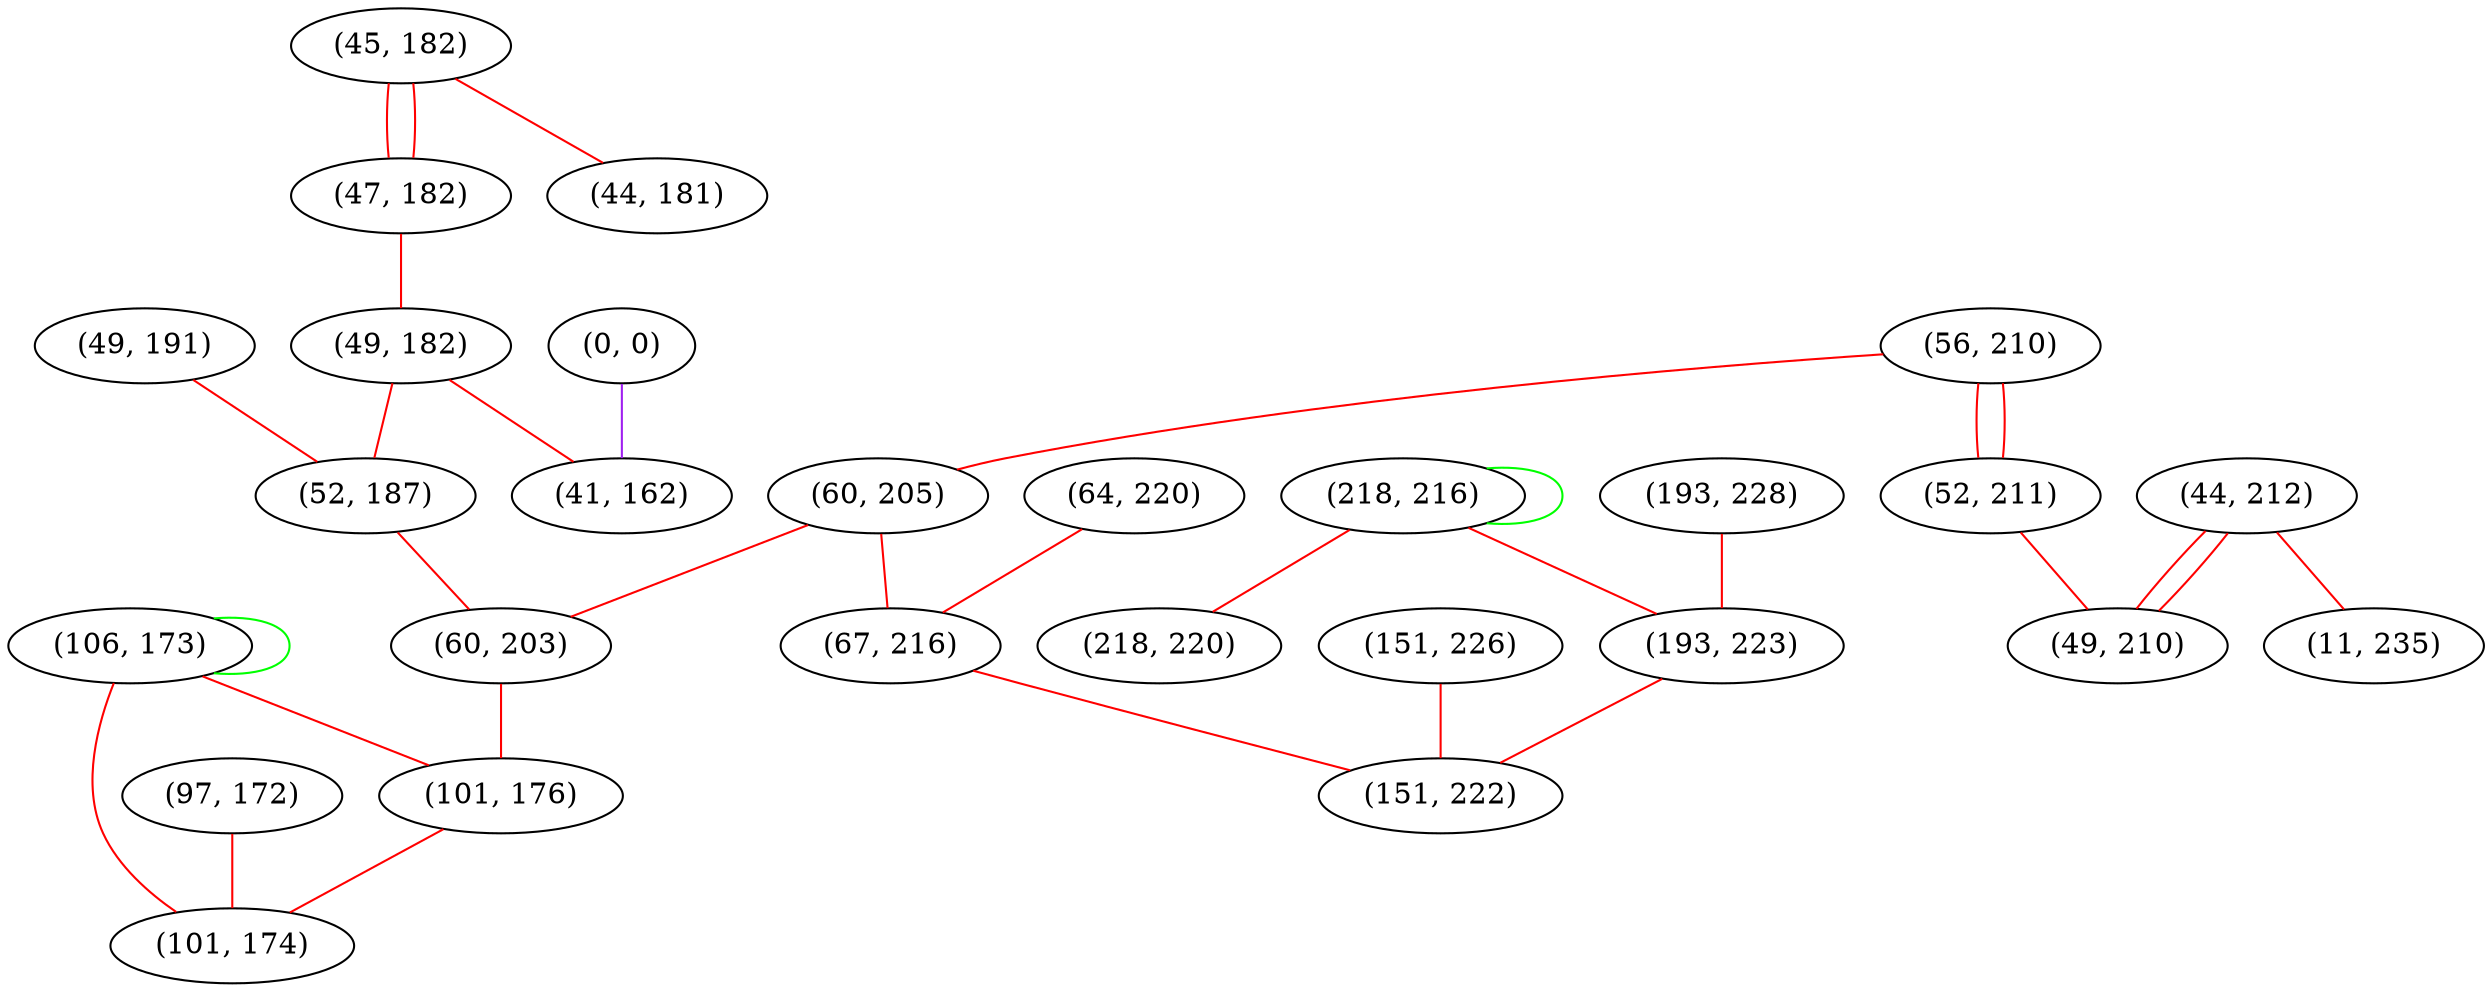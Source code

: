 graph "" {
"(45, 182)";
"(218, 216)";
"(47, 182)";
"(44, 212)";
"(56, 210)";
"(106, 173)";
"(44, 181)";
"(218, 220)";
"(151, 226)";
"(49, 191)";
"(97, 172)";
"(49, 182)";
"(60, 205)";
"(64, 220)";
"(67, 216)";
"(193, 228)";
"(52, 211)";
"(52, 187)";
"(49, 210)";
"(0, 0)";
"(60, 203)";
"(193, 223)";
"(151, 222)";
"(11, 235)";
"(101, 176)";
"(41, 162)";
"(101, 174)";
"(45, 182)" -- "(44, 181)"  [color=red, key=0, weight=1];
"(45, 182)" -- "(47, 182)"  [color=red, key=0, weight=1];
"(45, 182)" -- "(47, 182)"  [color=red, key=1, weight=1];
"(218, 216)" -- "(218, 216)"  [color=green, key=0, weight=2];
"(218, 216)" -- "(218, 220)"  [color=red, key=0, weight=1];
"(218, 216)" -- "(193, 223)"  [color=red, key=0, weight=1];
"(47, 182)" -- "(49, 182)"  [color=red, key=0, weight=1];
"(44, 212)" -- "(49, 210)"  [color=red, key=0, weight=1];
"(44, 212)" -- "(49, 210)"  [color=red, key=1, weight=1];
"(44, 212)" -- "(11, 235)"  [color=red, key=0, weight=1];
"(56, 210)" -- "(60, 205)"  [color=red, key=0, weight=1];
"(56, 210)" -- "(52, 211)"  [color=red, key=0, weight=1];
"(56, 210)" -- "(52, 211)"  [color=red, key=1, weight=1];
"(106, 173)" -- "(101, 174)"  [color=red, key=0, weight=1];
"(106, 173)" -- "(106, 173)"  [color=green, key=0, weight=2];
"(106, 173)" -- "(101, 176)"  [color=red, key=0, weight=1];
"(151, 226)" -- "(151, 222)"  [color=red, key=0, weight=1];
"(49, 191)" -- "(52, 187)"  [color=red, key=0, weight=1];
"(97, 172)" -- "(101, 174)"  [color=red, key=0, weight=1];
"(49, 182)" -- "(41, 162)"  [color=red, key=0, weight=1];
"(49, 182)" -- "(52, 187)"  [color=red, key=0, weight=1];
"(60, 205)" -- "(67, 216)"  [color=red, key=0, weight=1];
"(60, 205)" -- "(60, 203)"  [color=red, key=0, weight=1];
"(64, 220)" -- "(67, 216)"  [color=red, key=0, weight=1];
"(67, 216)" -- "(151, 222)"  [color=red, key=0, weight=1];
"(193, 228)" -- "(193, 223)"  [color=red, key=0, weight=1];
"(52, 211)" -- "(49, 210)"  [color=red, key=0, weight=1];
"(52, 187)" -- "(60, 203)"  [color=red, key=0, weight=1];
"(0, 0)" -- "(41, 162)"  [color=purple, key=0, weight=4];
"(60, 203)" -- "(101, 176)"  [color=red, key=0, weight=1];
"(193, 223)" -- "(151, 222)"  [color=red, key=0, weight=1];
"(101, 176)" -- "(101, 174)"  [color=red, key=0, weight=1];
}
